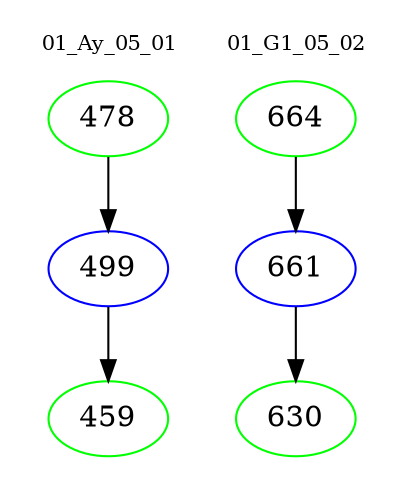 digraph{
subgraph cluster_0 {
color = white
label = "01_Ay_05_01";
fontsize=10;
T0_478 [label="478", color="green"]
T0_478 -> T0_499 [color="black"]
T0_499 [label="499", color="blue"]
T0_499 -> T0_459 [color="black"]
T0_459 [label="459", color="green"]
}
subgraph cluster_1 {
color = white
label = "01_G1_05_02";
fontsize=10;
T1_664 [label="664", color="green"]
T1_664 -> T1_661 [color="black"]
T1_661 [label="661", color="blue"]
T1_661 -> T1_630 [color="black"]
T1_630 [label="630", color="green"]
}
}
